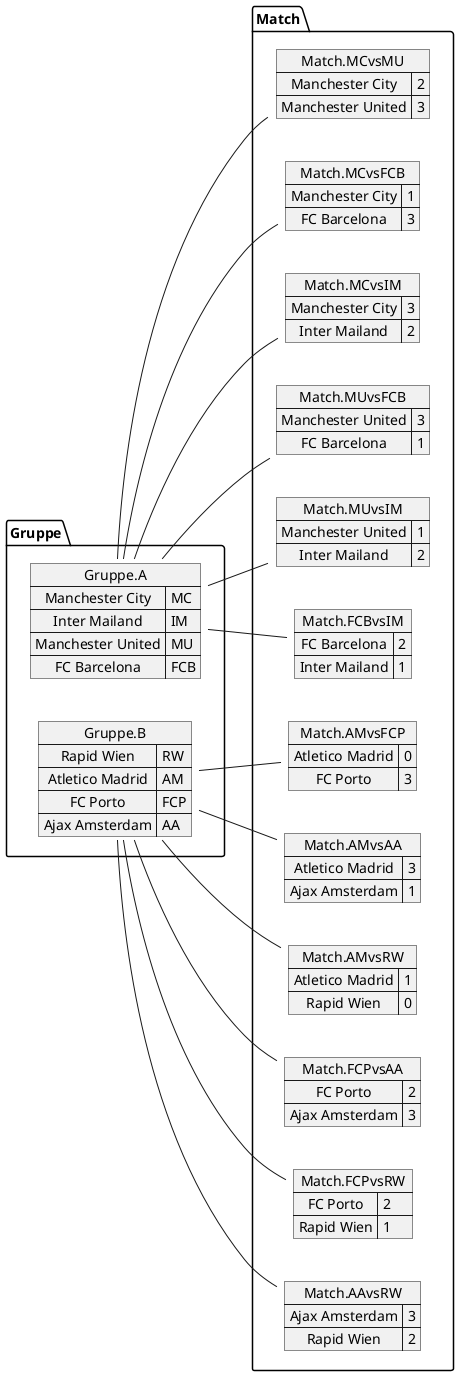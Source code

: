 @startuml TestGPTournament2.png
left to right direction

map Gruppe.A {
Manchester City=>MC
Inter Mailand=>IM
Manchester United=>MU
FC Barcelona=>FCB
}

map Gruppe.B {
Rapid Wien=>RW
Atletico Madrid=>AM
FC Porto=>FCP
Ajax Amsterdam=>AA
}
map Match.MCvsMU {
Manchester City => 2
Manchester United => 3
}

map Match.MCvsFCB {
Manchester City => 1
FC Barcelona => 3
}

map Match.MCvsIM {
Manchester City => 3
Inter Mailand => 2
}

map Match.MUvsFCB {
Manchester United => 3
FC Barcelona => 1
}

map Match.MUvsIM {
Manchester United => 1
Inter Mailand => 2
}

map Match.FCBvsIM {
FC Barcelona => 2
Inter Mailand => 1
}
map Match.AMvsFCP {
Atletico Madrid => 0
FC Porto => 3
}

map Match.AMvsAA {
Atletico Madrid => 3
Ajax Amsterdam => 1
}

map Match.AMvsRW {
Atletico Madrid => 1
Rapid Wien => 0
}

map Match.FCPvsAA {
FC Porto => 2
Ajax Amsterdam => 3
}

map Match.FCPvsRW {
FC Porto => 2
Rapid Wien => 1
}

map Match.AAvsRW {
Ajax Amsterdam => 3
Rapid Wien => 2
}
Gruppe.A -- Match.MCvsMU
Gruppe.A -- Match.MCvsFCB
Gruppe.A -- Match.MCvsIM
Gruppe.A -- Match.MUvsFCB
Gruppe.A -- Match.MUvsIM
Gruppe.A -- Match.FCBvsIM
Gruppe.B -- Match.AMvsFCP
Gruppe.B -- Match.AMvsAA
Gruppe.B -- Match.AMvsRW
Gruppe.B -- Match.FCPvsAA
Gruppe.B -- Match.FCPvsRW
Gruppe.B -- Match.AAvsRW

@enduml
